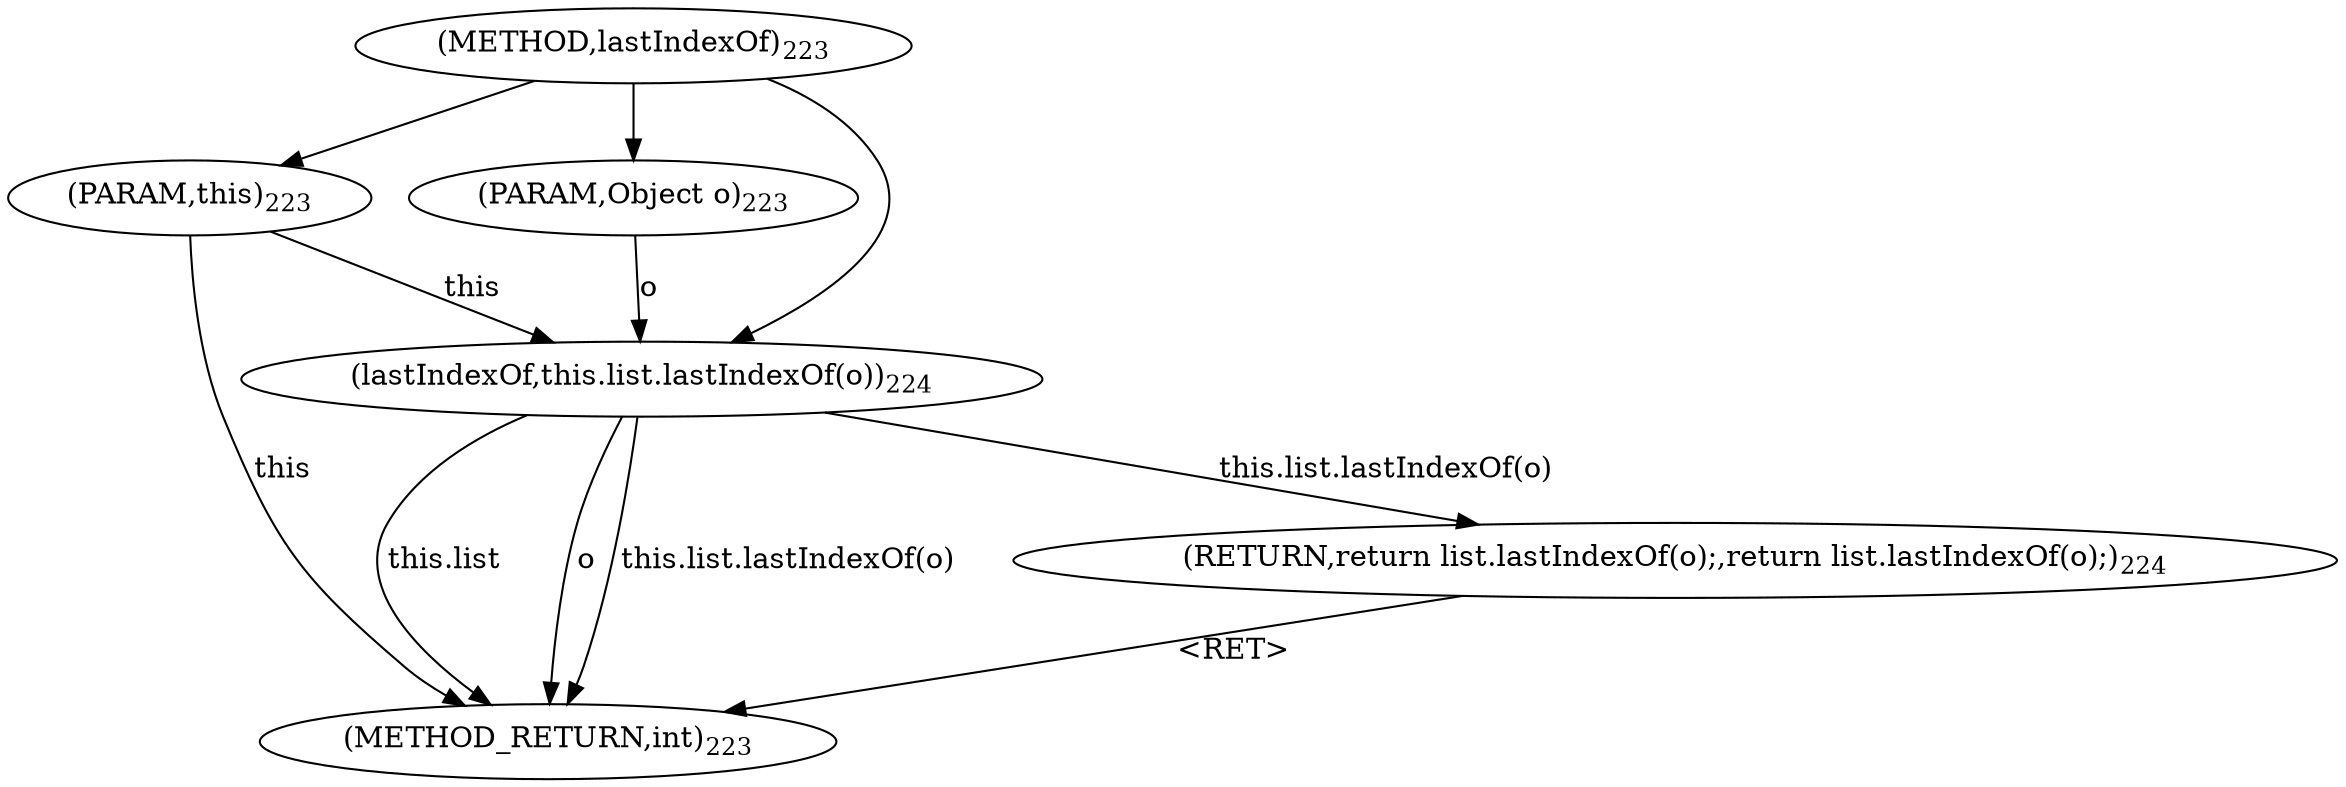 digraph "lastIndexOf" {  
"691" [label = <(METHOD,lastIndexOf)<SUB>223</SUB>> ]
"703" [label = <(METHOD_RETURN,int)<SUB>223</SUB>> ]
"692" [label = <(PARAM,this)<SUB>223</SUB>> ]
"693" [label = <(PARAM,Object o)<SUB>223</SUB>> ]
"695" [label = <(RETURN,return list.lastIndexOf(o);,return list.lastIndexOf(o);)<SUB>224</SUB>> ]
"696" [label = <(lastIndexOf,this.list.lastIndexOf(o))<SUB>224</SUB>> ]
"696" [label = <(lastIndexOf,this.list.lastIndexOf(o))<SUB>224</SUB>> ]
"696" [label = <(lastIndexOf,this.list.lastIndexOf(o))<SUB>224</SUB>> ]
  "695" -> "703"  [ label = "&lt;RET&gt;"] 
  "692" -> "703"  [ label = "this"] 
  "696" -> "703"  [ label = "this.list"] 
  "696" -> "703"  [ label = "o"] 
  "696" -> "703"  [ label = "this.list.lastIndexOf(o)"] 
  "691" -> "692" 
  "691" -> "693" 
  "696" -> "695"  [ label = "this.list.lastIndexOf(o)"] 
  "692" -> "696"  [ label = "this"] 
  "693" -> "696"  [ label = "o"] 
  "691" -> "696" 
}
